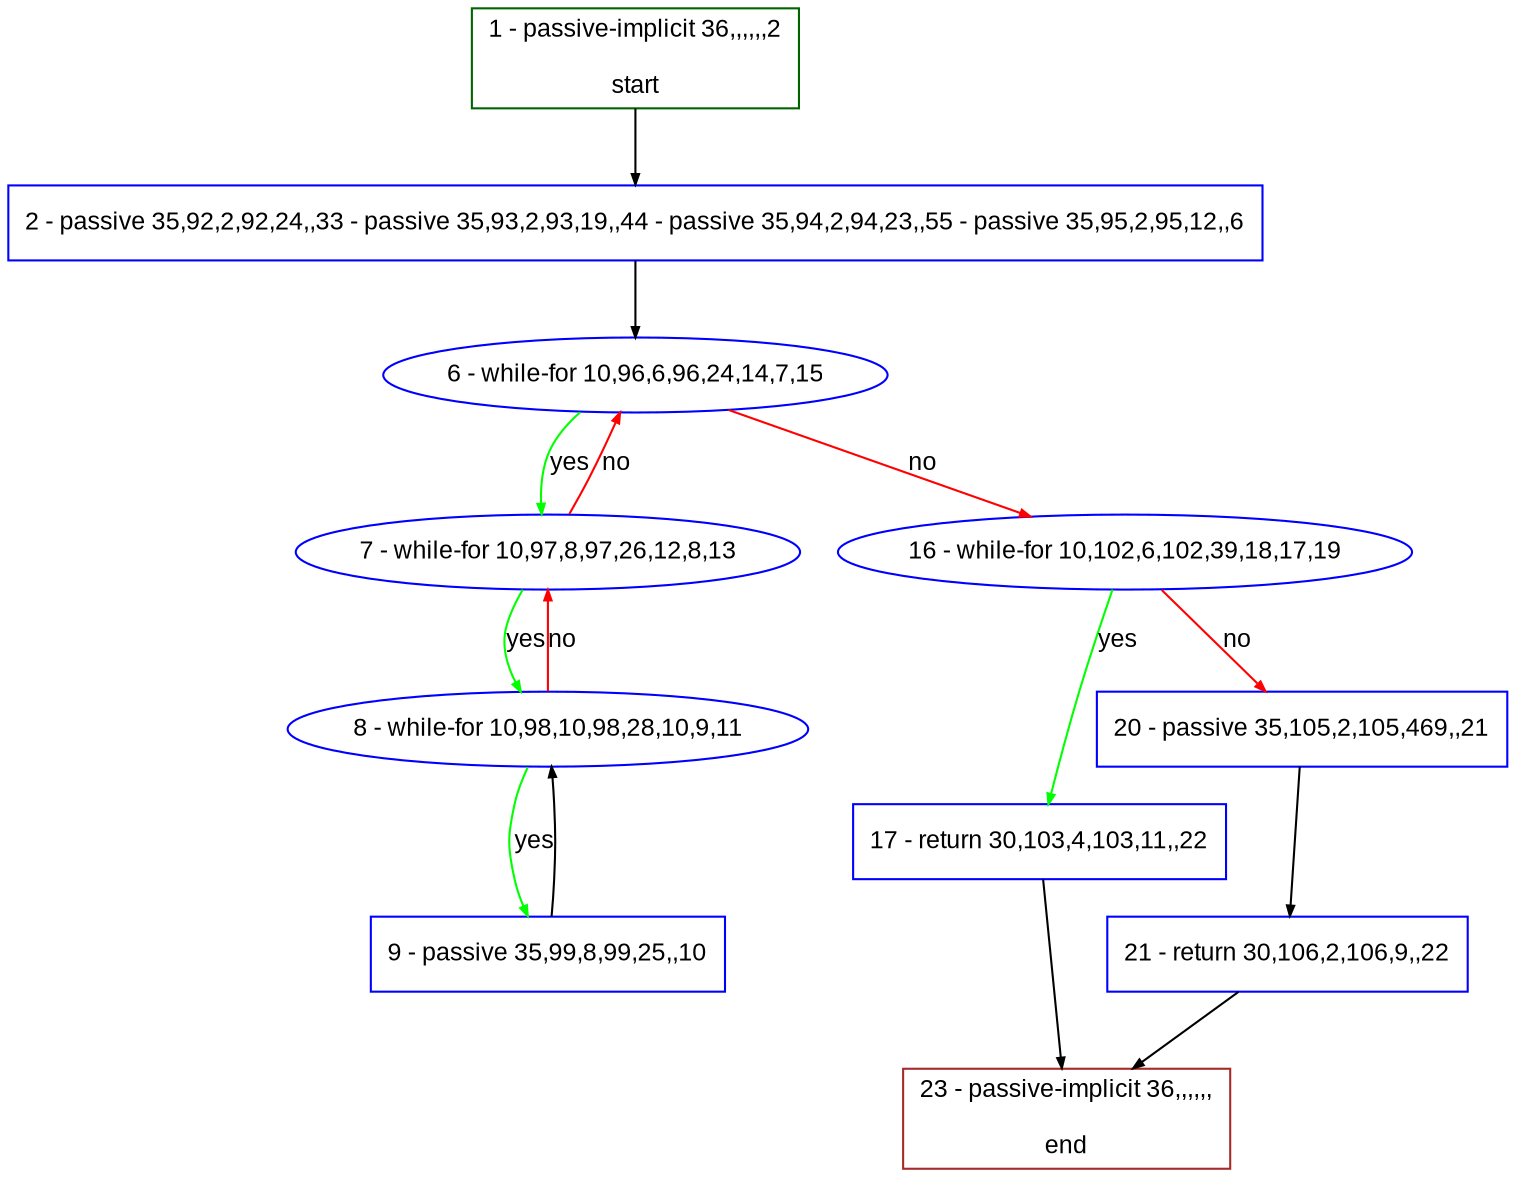 digraph "" {
  graph [pack="true", label="", fontsize="12", packmode="clust", fontname="Arial", fillcolor="#FFFFCC", bgcolor="white", style="rounded,filled", compound="true"];
  node [node_initialized="no", label="", color="grey", fontsize="12", fillcolor="white", fontname="Arial", style="filled", shape="rectangle", compound="true", fixedsize="false"];
  edge [fontcolor="black", arrowhead="normal", arrowtail="none", arrowsize="0.5", ltail="", label="", color="black", fontsize="12", lhead="", fontname="Arial", dir="forward", compound="true"];
  __N1 [label="2 - passive 35,92,2,92,24,,33 - passive 35,93,2,93,19,,44 - passive 35,94,2,94,23,,55 - passive 35,95,2,95,12,,6", color="#0000ff", fillcolor="#ffffff", style="filled", shape="box"];
  __N2 [label="1 - passive-implicit 36,,,,,,2\n\nstart", color="#006400", fillcolor="#ffffff", style="filled", shape="box"];
  __N3 [label="6 - while-for 10,96,6,96,24,14,7,15", color="#0000ff", fillcolor="#ffffff", style="filled", shape="oval"];
  __N4 [label="7 - while-for 10,97,8,97,26,12,8,13", color="#0000ff", fillcolor="#ffffff", style="filled", shape="oval"];
  __N5 [label="16 - while-for 10,102,6,102,39,18,17,19", color="#0000ff", fillcolor="#ffffff", style="filled", shape="oval"];
  __N6 [label="8 - while-for 10,98,10,98,28,10,9,11", color="#0000ff", fillcolor="#ffffff", style="filled", shape="oval"];
  __N7 [label="9 - passive 35,99,8,99,25,,10", color="#0000ff", fillcolor="#ffffff", style="filled", shape="box"];
  __N8 [label="17 - return 30,103,4,103,11,,22", color="#0000ff", fillcolor="#ffffff", style="filled", shape="box"];
  __N9 [label="20 - passive 35,105,2,105,469,,21", color="#0000ff", fillcolor="#ffffff", style="filled", shape="box"];
  __N10 [label="23 - passive-implicit 36,,,,,,\n\nend", color="#a52a2a", fillcolor="#ffffff", style="filled", shape="box"];
  __N11 [label="21 - return 30,106,2,106,9,,22", color="#0000ff", fillcolor="#ffffff", style="filled", shape="box"];
  __N2 -> __N1 [arrowhead="normal", arrowtail="none", color="#000000", label="", dir="forward"];
  __N1 -> __N3 [arrowhead="normal", arrowtail="none", color="#000000", label="", dir="forward"];
  __N3 -> __N4 [arrowhead="normal", arrowtail="none", color="#00ff00", label="yes", dir="forward"];
  __N4 -> __N3 [arrowhead="normal", arrowtail="none", color="#ff0000", label="no", dir="forward"];
  __N3 -> __N5 [arrowhead="normal", arrowtail="none", color="#ff0000", label="no", dir="forward"];
  __N4 -> __N6 [arrowhead="normal", arrowtail="none", color="#00ff00", label="yes", dir="forward"];
  __N6 -> __N4 [arrowhead="normal", arrowtail="none", color="#ff0000", label="no", dir="forward"];
  __N6 -> __N7 [arrowhead="normal", arrowtail="none", color="#00ff00", label="yes", dir="forward"];
  __N7 -> __N6 [arrowhead="normal", arrowtail="none", color="#000000", label="", dir="forward"];
  __N5 -> __N8 [arrowhead="normal", arrowtail="none", color="#00ff00", label="yes", dir="forward"];
  __N5 -> __N9 [arrowhead="normal", arrowtail="none", color="#ff0000", label="no", dir="forward"];
  __N8 -> __N10 [arrowhead="normal", arrowtail="none", color="#000000", label="", dir="forward"];
  __N9 -> __N11 [arrowhead="normal", arrowtail="none", color="#000000", label="", dir="forward"];
  __N11 -> __N10 [arrowhead="normal", arrowtail="none", color="#000000", label="", dir="forward"];
}
